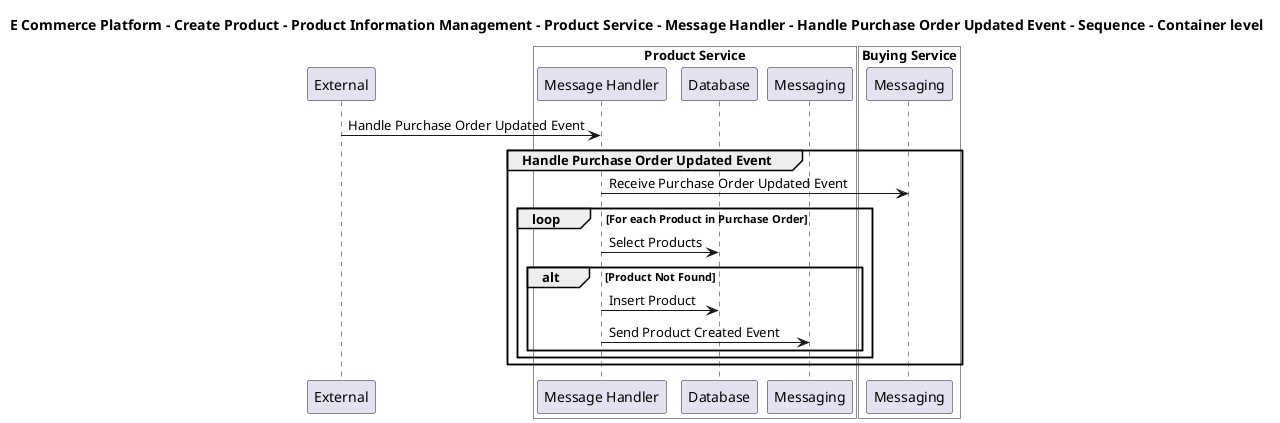 @startuml

title E Commerce Platform - Create Product - Product Information Management - Product Service - Message Handler - Handle Purchase Order Updated Event - Sequence - Container level

participant "External" as C4InterFlow.SoftwareSystems.ExternalSystem

box "Product Service" #White
    participant "Message Handler" as ECommercePlatform.CreateProduct.ProductInformationManagement.SoftwareSystems.ProductService.Containers.MessageHandler
    participant "Database" as ECommercePlatform.CreateProduct.ProductInformationManagement.SoftwareSystems.ProductService.Containers.Database
    participant "Messaging" as ECommercePlatform.CreateProduct.ProductInformationManagement.SoftwareSystems.ProductService.Containers.Messaging
end box


box "Buying Service" #White
    participant "Messaging" as ECommercePlatform.CreateProduct.BuyingAndMerchandising.SoftwareSystems.BuyingService.Containers.Messaging
end box


C4InterFlow.SoftwareSystems.ExternalSystem -> ECommercePlatform.CreateProduct.ProductInformationManagement.SoftwareSystems.ProductService.Containers.MessageHandler : Handle Purchase Order Updated Event
group Handle Purchase Order Updated Event
ECommercePlatform.CreateProduct.ProductInformationManagement.SoftwareSystems.ProductService.Containers.MessageHandler -> ECommercePlatform.CreateProduct.BuyingAndMerchandising.SoftwareSystems.BuyingService.Containers.Messaging : Receive Purchase Order Updated Event
loop For each Product in Purchase Order
ECommercePlatform.CreateProduct.ProductInformationManagement.SoftwareSystems.ProductService.Containers.MessageHandler -> ECommercePlatform.CreateProduct.ProductInformationManagement.SoftwareSystems.ProductService.Containers.Database : Select Products
alt Product Not Found
ECommercePlatform.CreateProduct.ProductInformationManagement.SoftwareSystems.ProductService.Containers.MessageHandler -> ECommercePlatform.CreateProduct.ProductInformationManagement.SoftwareSystems.ProductService.Containers.Database : Insert Product
ECommercePlatform.CreateProduct.ProductInformationManagement.SoftwareSystems.ProductService.Containers.MessageHandler -> ECommercePlatform.CreateProduct.ProductInformationManagement.SoftwareSystems.ProductService.Containers.Messaging : Send Product Created Event
end
end
end


@enduml
